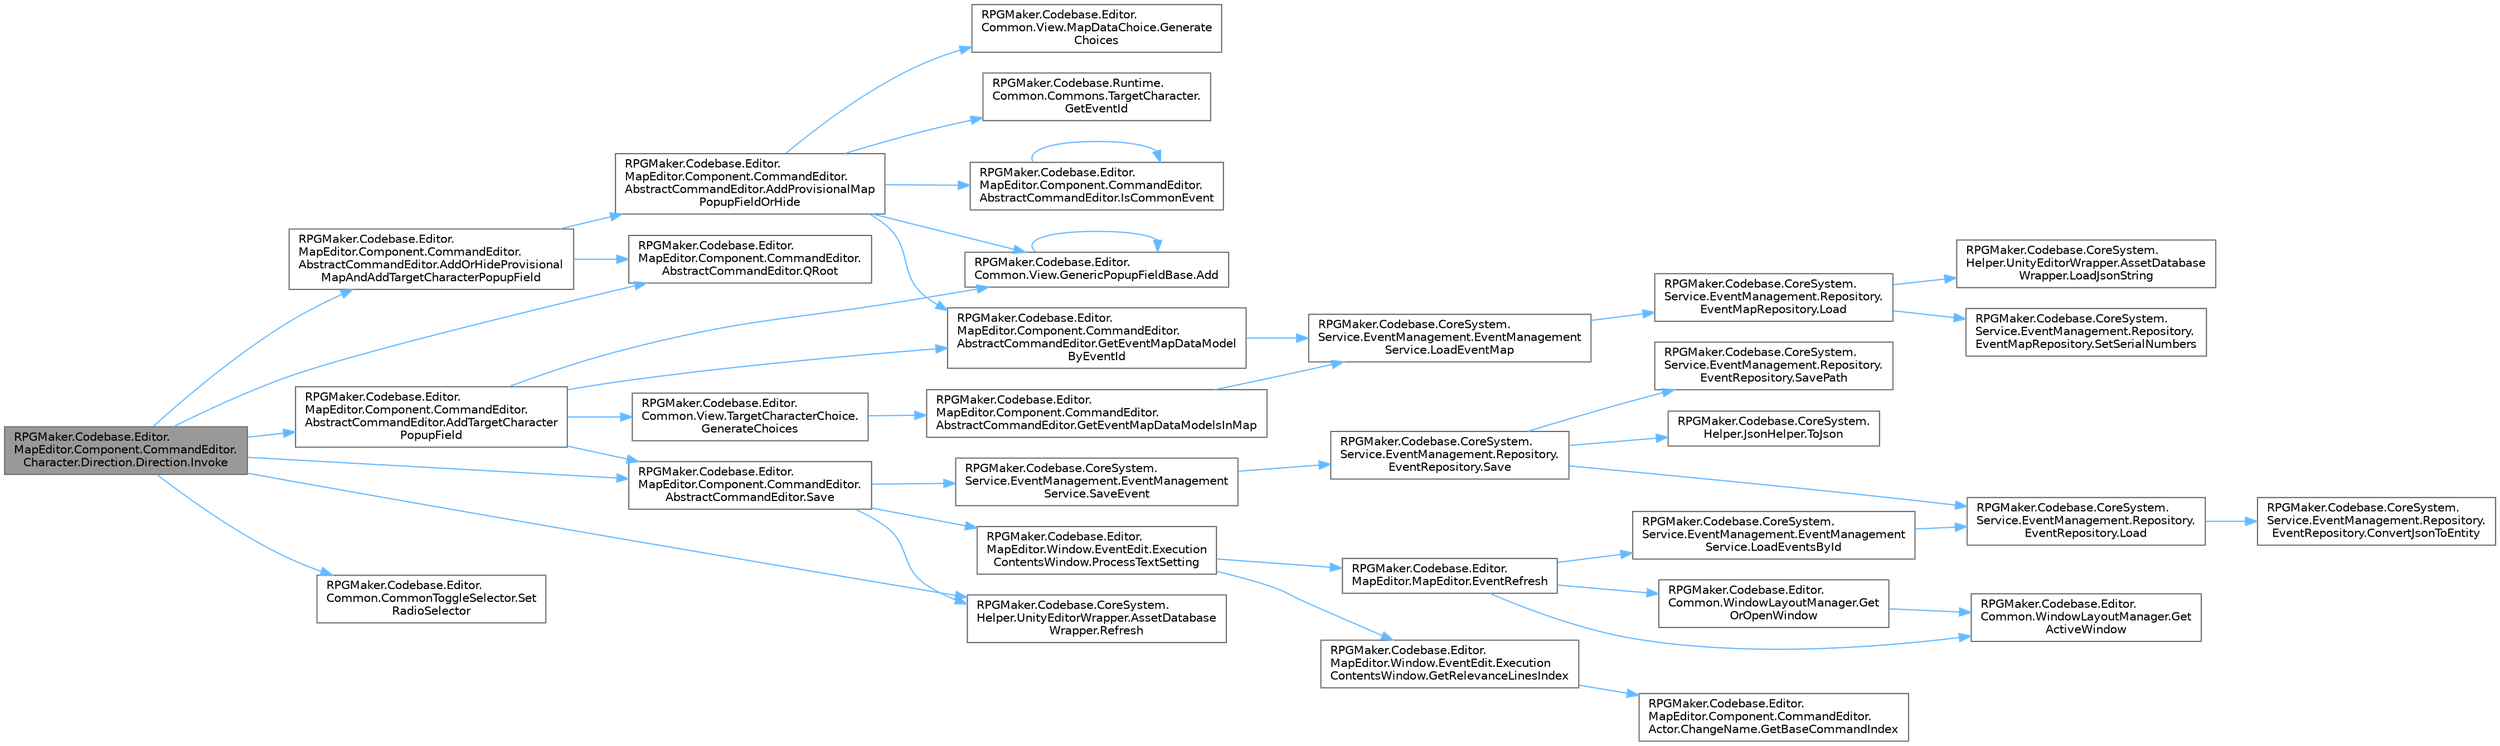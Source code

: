 digraph "RPGMaker.Codebase.Editor.MapEditor.Component.CommandEditor.Character.Direction.Direction.Invoke"
{
 // LATEX_PDF_SIZE
  bgcolor="transparent";
  edge [fontname=Helvetica,fontsize=10,labelfontname=Helvetica,labelfontsize=10];
  node [fontname=Helvetica,fontsize=10,shape=box,height=0.2,width=0.4];
  rankdir="LR";
  Node1 [id="Node000001",label="RPGMaker.Codebase.Editor.\lMapEditor.Component.CommandEditor.\lCharacter.Direction.Direction.Invoke",height=0.2,width=0.4,color="gray40", fillcolor="grey60", style="filled", fontcolor="black",tooltip=" "];
  Node1 -> Node2 [id="edge1_Node000001_Node000002",color="steelblue1",style="solid",tooltip=" "];
  Node2 [id="Node000002",label="RPGMaker.Codebase.Editor.\lMapEditor.Component.CommandEditor.\lAbstractCommandEditor.AddOrHideProvisional\lMapAndAddTargetCharacterPopupField",height=0.2,width=0.4,color="grey40", fillcolor="white", style="filled",URL="$d3/ded/class_r_p_g_maker_1_1_codebase_1_1_editor_1_1_map_editor_1_1_component_1_1_command_editor_1_1_abstract_command_editor.html#a3d38c3665363d6d6f018b0a966a985b9",tooltip="コモンイベント用の仮マップの『マップ選択』PopupFieldの追加もしくは追加先項目UIを非表示と 『キャラクター』PopupFieldの追加。"];
  Node2 -> Node3 [id="edge2_Node000002_Node000003",color="steelblue1",style="solid",tooltip=" "];
  Node3 [id="Node000003",label="RPGMaker.Codebase.Editor.\lMapEditor.Component.CommandEditor.\lAbstractCommandEditor.AddProvisionalMap\lPopupFieldOrHide",height=0.2,width=0.4,color="grey40", fillcolor="white", style="filled",URL="$d3/ded/class_r_p_g_maker_1_1_codebase_1_1_editor_1_1_map_editor_1_1_component_1_1_command_editor_1_1_abstract_command_editor.html#a432e4720fc6a4a2139ff87825f17e616",tooltip="コモンイベント用の仮のマップを選択するPopupFieldを追加もしくは追加先項目UIを非表示にする。"];
  Node3 -> Node4 [id="edge3_Node000003_Node000004",color="steelblue1",style="solid",tooltip=" "];
  Node4 [id="Node000004",label="RPGMaker.Codebase.Editor.\lCommon.View.GenericPopupFieldBase.Add",height=0.2,width=0.4,color="grey40", fillcolor="white", style="filled",URL="$d6/df8/class_r_p_g_maker_1_1_codebase_1_1_editor_1_1_common_1_1_view_1_1_generic_popup_field_base.html#af872e0468b0ea896abc06189f60e336f",tooltip="😁 GenericPopupFieldBaseをVisualElementツリーに追加する。"];
  Node4 -> Node4 [id="edge4_Node000004_Node000004",color="steelblue1",style="solid",tooltip=" "];
  Node3 -> Node5 [id="edge5_Node000003_Node000005",color="steelblue1",style="solid",tooltip=" "];
  Node5 [id="Node000005",label="RPGMaker.Codebase.Editor.\lCommon.View.MapDataChoice.Generate\lChoices",height=0.2,width=0.4,color="grey40", fillcolor="white", style="filled",URL="$d2/da9/class_r_p_g_maker_1_1_codebase_1_1_editor_1_1_common_1_1_view_1_1_map_data_choice.html#aa77a895e5626229a9d5851c86cf07c99",tooltip="😁 選択の生成"];
  Node3 -> Node6 [id="edge6_Node000003_Node000006",color="steelblue1",style="solid",tooltip=" "];
  Node6 [id="Node000006",label="RPGMaker.Codebase.Runtime.\lCommon.Commons.TargetCharacter.\lGetEventId",height=0.2,width=0.4,color="grey40", fillcolor="white", style="filled",URL="$d4/d49/class_r_p_g_maker_1_1_codebase_1_1_runtime_1_1_common_1_1_commons_1_1_target_character.html#a9b8a9d47aa7382712fad607a936ac5bc",tooltip=" "];
  Node3 -> Node7 [id="edge7_Node000003_Node000007",color="steelblue1",style="solid",tooltip=" "];
  Node7 [id="Node000007",label="RPGMaker.Codebase.Editor.\lMapEditor.Component.CommandEditor.\lAbstractCommandEditor.GetEventMapDataModel\lByEventId",height=0.2,width=0.4,color="grey40", fillcolor="white", style="filled",URL="$d3/ded/class_r_p_g_maker_1_1_codebase_1_1_editor_1_1_map_editor_1_1_component_1_1_command_editor_1_1_abstract_command_editor.html#a9aafa154213e0efb8069c983f87453bb",tooltip="指定idのイベントが配置されている、EventMapDataModelを取得する。"];
  Node7 -> Node8 [id="edge8_Node000007_Node000008",color="steelblue1",style="solid",tooltip=" "];
  Node8 [id="Node000008",label="RPGMaker.Codebase.CoreSystem.\lService.EventManagement.EventManagement\lService.LoadEventMap",height=0.2,width=0.4,color="grey40", fillcolor="white", style="filled",URL="$d5/d7b/class_r_p_g_maker_1_1_codebase_1_1_core_system_1_1_service_1_1_event_management_1_1_event_management_service.html#aa63d78cbfcaaf1b54776075b618d80b1",tooltip="😁 イベント・マップ読込"];
  Node8 -> Node9 [id="edge9_Node000008_Node000009",color="steelblue1",style="solid",tooltip=" "];
  Node9 [id="Node000009",label="RPGMaker.Codebase.CoreSystem.\lService.EventManagement.Repository.\lEventMapRepository.Load",height=0.2,width=0.4,color="grey40", fillcolor="white", style="filled",URL="$d1/d3b/class_r_p_g_maker_1_1_codebase_1_1_core_system_1_1_service_1_1_event_management_1_1_repository_1_1_event_map_repository.html#aba320b51a3cd406f63408413d317fe65",tooltip="😁 読込"];
  Node9 -> Node10 [id="edge10_Node000009_Node000010",color="steelblue1",style="solid",tooltip=" "];
  Node10 [id="Node000010",label="RPGMaker.Codebase.CoreSystem.\lHelper.UnityEditorWrapper.AssetDatabase\lWrapper.LoadJsonString",height=0.2,width=0.4,color="grey40", fillcolor="white", style="filled",URL="$d9/d20/class_r_p_g_maker_1_1_codebase_1_1_core_system_1_1_helper_1_1_unity_editor_wrapper_1_1_asset_database_wrapper.html#ab1557b81ee60a7dc4f85349106fe4244",tooltip="😁 JSON文字列読込"];
  Node9 -> Node11 [id="edge11_Node000009_Node000011",color="steelblue1",style="solid",tooltip=" "];
  Node11 [id="Node000011",label="RPGMaker.Codebase.CoreSystem.\lService.EventManagement.Repository.\lEventMapRepository.SetSerialNumbers",height=0.2,width=0.4,color="grey40", fillcolor="white", style="filled",URL="$d1/d3b/class_r_p_g_maker_1_1_codebase_1_1_core_system_1_1_service_1_1_event_management_1_1_repository_1_1_event_map_repository.html#af0aa21f90268eb6be10d3d00a9e5e2bf",tooltip="連番設定"];
  Node3 -> Node12 [id="edge12_Node000003_Node000012",color="steelblue1",style="solid",tooltip=" "];
  Node12 [id="Node000012",label="RPGMaker.Codebase.Editor.\lMapEditor.Component.CommandEditor.\lAbstractCommandEditor.IsCommonEvent",height=0.2,width=0.4,color="grey40", fillcolor="white", style="filled",URL="$d3/ded/class_r_p_g_maker_1_1_codebase_1_1_editor_1_1_map_editor_1_1_component_1_1_command_editor_1_1_abstract_command_editor.html#a8a6eb76da3da67bd2c8fd9be2d63748a",tooltip=" "];
  Node12 -> Node12 [id="edge13_Node000012_Node000012",color="steelblue1",style="solid",tooltip=" "];
  Node2 -> Node13 [id="edge14_Node000002_Node000013",color="steelblue1",style="solid",tooltip=" "];
  Node13 [id="Node000013",label="RPGMaker.Codebase.Editor.\lMapEditor.Component.CommandEditor.\lAbstractCommandEditor.QRoot",height=0.2,width=0.4,color="grey40", fillcolor="white", style="filled",URL="$d3/ded/class_r_p_g_maker_1_1_codebase_1_1_editor_1_1_map_editor_1_1_component_1_1_command_editor_1_1_abstract_command_editor.html#a68d70c8001877159775144afa889c7e4",tooltip=" "];
  Node1 -> Node14 [id="edge15_Node000001_Node000014",color="steelblue1",style="solid",tooltip=" "];
  Node14 [id="Node000014",label="RPGMaker.Codebase.Editor.\lMapEditor.Component.CommandEditor.\lAbstractCommandEditor.AddTargetCharacter\lPopupField",height=0.2,width=0.4,color="grey40", fillcolor="white", style="filled",URL="$d3/ded/class_r_p_g_maker_1_1_codebase_1_1_editor_1_1_map_editor_1_1_component_1_1_command_editor_1_1_abstract_command_editor.html#acf41d59400a9718c22e00f6076ac9d05",tooltip="対象キャラクターを選択するPopupFieldを追加する。"];
  Node14 -> Node4 [id="edge16_Node000014_Node000004",color="steelblue1",style="solid",tooltip=" "];
  Node14 -> Node15 [id="edge17_Node000014_Node000015",color="steelblue1",style="solid",tooltip=" "];
  Node15 [id="Node000015",label="RPGMaker.Codebase.Editor.\lCommon.View.TargetCharacterChoice.\lGenerateChoices",height=0.2,width=0.4,color="grey40", fillcolor="white", style="filled",URL="$d7/d3e/class_r_p_g_maker_1_1_codebase_1_1_editor_1_1_common_1_1_view_1_1_target_character_choice.html#aab249c9aeea0ded4af8a58409a38fb13",tooltip="😁 選択可能な対象キャラクター列を生成する。"];
  Node15 -> Node16 [id="edge18_Node000015_Node000016",color="steelblue1",style="solid",tooltip=" "];
  Node16 [id="Node000016",label="RPGMaker.Codebase.Editor.\lMapEditor.Component.CommandEditor.\lAbstractCommandEditor.GetEventMapDataModelsInMap",height=0.2,width=0.4,color="grey40", fillcolor="white", style="filled",URL="$d3/ded/class_r_p_g_maker_1_1_codebase_1_1_editor_1_1_map_editor_1_1_component_1_1_command_editor_1_1_abstract_command_editor.html#acd71fc41f5857e62b3a834b249d0e124",tooltip="指定idのマップに配置されている、全EventMapDataModel列を取得する。"];
  Node16 -> Node8 [id="edge19_Node000016_Node000008",color="steelblue1",style="solid",tooltip=" "];
  Node14 -> Node7 [id="edge20_Node000014_Node000007",color="steelblue1",style="solid",tooltip=" "];
  Node14 -> Node17 [id="edge21_Node000014_Node000017",color="steelblue1",style="solid",tooltip=" "];
  Node17 [id="Node000017",label="RPGMaker.Codebase.Editor.\lMapEditor.Component.CommandEditor.\lAbstractCommandEditor.Save",height=0.2,width=0.4,color="grey40", fillcolor="white", style="filled",URL="$d3/ded/class_r_p_g_maker_1_1_codebase_1_1_editor_1_1_map_editor_1_1_component_1_1_command_editor_1_1_abstract_command_editor.html#af4ca3c0da1e28c5faa50d538a2f8ab68",tooltip=" "];
  Node17 -> Node18 [id="edge22_Node000017_Node000018",color="steelblue1",style="solid",tooltip=" "];
  Node18 [id="Node000018",label="RPGMaker.Codebase.Editor.\lMapEditor.Window.EventEdit.Execution\lContentsWindow.ProcessTextSetting",height=0.2,width=0.4,color="grey40", fillcolor="white", style="filled",URL="$d4/d5c/class_r_p_g_maker_1_1_codebase_1_1_editor_1_1_map_editor_1_1_window_1_1_event_edit_1_1_execution_contents_window.html#ada78c1325d8f5758dbd450eacfae38bc",tooltip="コマンド一覧表示"];
  Node18 -> Node19 [id="edge23_Node000018_Node000019",color="steelblue1",style="solid",tooltip=" "];
  Node19 [id="Node000019",label="RPGMaker.Codebase.Editor.\lMapEditor.MapEditor.EventRefresh",height=0.2,width=0.4,color="grey40", fillcolor="white", style="filled",URL="$d1/d2d/class_r_p_g_maker_1_1_codebase_1_1_editor_1_1_map_editor_1_1_map_editor.html#afbaee6161fa32554f067a71c268db72a",tooltip="eventEntityの更新"];
  Node19 -> Node20 [id="edge24_Node000019_Node000020",color="steelblue1",style="solid",tooltip=" "];
  Node20 [id="Node000020",label="RPGMaker.Codebase.Editor.\lCommon.WindowLayoutManager.Get\lActiveWindow",height=0.2,width=0.4,color="grey40", fillcolor="white", style="filled",URL="$d1/dcb/class_r_p_g_maker_1_1_codebase_1_1_editor_1_1_common_1_1_window_layout_manager.html#a5d6a0f96e987d3d534af55f13296b8c1",tooltip="指定したIDのウィンドウを取得する"];
  Node19 -> Node21 [id="edge25_Node000019_Node000021",color="steelblue1",style="solid",tooltip=" "];
  Node21 [id="Node000021",label="RPGMaker.Codebase.Editor.\lCommon.WindowLayoutManager.Get\lOrOpenWindow",height=0.2,width=0.4,color="grey40", fillcolor="white", style="filled",URL="$d1/dcb/class_r_p_g_maker_1_1_codebase_1_1_editor_1_1_common_1_1_window_layout_manager.html#a800df5ea8f1279e857a7930eadc791c4",tooltip="😁 layoutIDからウィンドウを取得（開いてなければ開く）"];
  Node21 -> Node20 [id="edge26_Node000021_Node000020",color="steelblue1",style="solid",tooltip=" "];
  Node19 -> Node22 [id="edge27_Node000019_Node000022",color="steelblue1",style="solid",tooltip=" "];
  Node22 [id="Node000022",label="RPGMaker.Codebase.CoreSystem.\lService.EventManagement.EventManagement\lService.LoadEventsById",height=0.2,width=0.4,color="grey40", fillcolor="white", style="filled",URL="$d5/d7b/class_r_p_g_maker_1_1_codebase_1_1_core_system_1_1_service_1_1_event_management_1_1_event_management_service.html#ad41822cfd87959b5dd4db750820f4dd3",tooltip="😁 Idに紐づくイベント読込"];
  Node22 -> Node23 [id="edge28_Node000022_Node000023",color="steelblue1",style="solid",tooltip=" "];
  Node23 [id="Node000023",label="RPGMaker.Codebase.CoreSystem.\lService.EventManagement.Repository.\lEventRepository.Load",height=0.2,width=0.4,color="grey40", fillcolor="white", style="filled",URL="$d9/d21/class_r_p_g_maker_1_1_codebase_1_1_core_system_1_1_service_1_1_event_management_1_1_repository_1_1_event_repository.html#aa07a22564e7e157ac3cb0b8861980079",tooltip="😁 読込"];
  Node23 -> Node24 [id="edge29_Node000023_Node000024",color="steelblue1",style="solid",tooltip=" "];
  Node24 [id="Node000024",label="RPGMaker.Codebase.CoreSystem.\lService.EventManagement.Repository.\lEventRepository.ConvertJsonToEntity",height=0.2,width=0.4,color="grey40", fillcolor="white", style="filled",URL="$d9/d21/class_r_p_g_maker_1_1_codebase_1_1_core_system_1_1_service_1_1_event_management_1_1_repository_1_1_event_repository.html#a362b89e9d43c8ed34a1fd0ad62001db2",tooltip="😁 JSONからエンティティへ変換"];
  Node18 -> Node25 [id="edge30_Node000018_Node000025",color="steelblue1",style="solid",tooltip=" "];
  Node25 [id="Node000025",label="RPGMaker.Codebase.Editor.\lMapEditor.Window.EventEdit.Execution\lContentsWindow.GetRelevanceLinesIndex",height=0.2,width=0.4,color="grey40", fillcolor="white", style="filled",URL="$d4/d5c/class_r_p_g_maker_1_1_codebase_1_1_editor_1_1_map_editor_1_1_window_1_1_event_edit_1_1_execution_contents_window.html#a9cc2e2e0d91372b62808204f1671de92",tooltip=" "];
  Node25 -> Node26 [id="edge31_Node000025_Node000026",color="steelblue1",style="solid",tooltip=" "];
  Node26 [id="Node000026",label="RPGMaker.Codebase.Editor.\lMapEditor.Component.CommandEditor.\lActor.ChangeName.GetBaseCommandIndex",height=0.2,width=0.4,color="grey40", fillcolor="white", style="filled",URL="$d1/d0c/class_r_p_g_maker_1_1_codebase_1_1_editor_1_1_map_editor_1_1_component_1_1_command_editor_1_1_actor_1_1_change_name.html#ae341e22b20b6b97ec0151b828c51666b",tooltip="基点となる[アクター設定の変更]のインデックスを取得する"];
  Node17 -> Node27 [id="edge32_Node000017_Node000027",color="steelblue1",style="solid",tooltip=" "];
  Node27 [id="Node000027",label="RPGMaker.Codebase.CoreSystem.\lHelper.UnityEditorWrapper.AssetDatabase\lWrapper.Refresh",height=0.2,width=0.4,color="grey40", fillcolor="white", style="filled",URL="$d9/d20/class_r_p_g_maker_1_1_codebase_1_1_core_system_1_1_helper_1_1_unity_editor_wrapper_1_1_asset_database_wrapper.html#a6a55f5098d23beaeadbcb41de897f051",tooltip="😁 再更新"];
  Node17 -> Node28 [id="edge33_Node000017_Node000028",color="steelblue1",style="solid",tooltip=" "];
  Node28 [id="Node000028",label="RPGMaker.Codebase.CoreSystem.\lService.EventManagement.EventManagement\lService.SaveEvent",height=0.2,width=0.4,color="grey40", fillcolor="white", style="filled",URL="$d5/d7b/class_r_p_g_maker_1_1_codebase_1_1_core_system_1_1_service_1_1_event_management_1_1_event_management_service.html#ab4076d36d7d412ee2420c7e81d02ab4a",tooltip="😁 イベント保存"];
  Node28 -> Node29 [id="edge34_Node000028_Node000029",color="steelblue1",style="solid",tooltip=" "];
  Node29 [id="Node000029",label="RPGMaker.Codebase.CoreSystem.\lService.EventManagement.Repository.\lEventRepository.Save",height=0.2,width=0.4,color="grey40", fillcolor="white", style="filled",URL="$d9/d21/class_r_p_g_maker_1_1_codebase_1_1_core_system_1_1_service_1_1_event_management_1_1_repository_1_1_event_repository.html#a85d97192a962f0e45d63429ec5e5dc2d",tooltip="😁 保存"];
  Node29 -> Node23 [id="edge35_Node000029_Node000023",color="steelblue1",style="solid",tooltip=" "];
  Node29 -> Node30 [id="edge36_Node000029_Node000030",color="steelblue1",style="solid",tooltip=" "];
  Node30 [id="Node000030",label="RPGMaker.Codebase.CoreSystem.\lService.EventManagement.Repository.\lEventRepository.SavePath",height=0.2,width=0.4,color="grey40", fillcolor="white", style="filled",URL="$d9/d21/class_r_p_g_maker_1_1_codebase_1_1_core_system_1_1_service_1_1_event_management_1_1_repository_1_1_event_repository.html#a04ab7e6ca381cb3a66957ab68af0ee05",tooltip="😁 パス保存"];
  Node29 -> Node31 [id="edge37_Node000029_Node000031",color="steelblue1",style="solid",tooltip=" "];
  Node31 [id="Node000031",label="RPGMaker.Codebase.CoreSystem.\lHelper.JsonHelper.ToJson",height=0.2,width=0.4,color="grey40", fillcolor="white", style="filled",URL="$d8/dd0/class_r_p_g_maker_1_1_codebase_1_1_core_system_1_1_helper_1_1_json_helper.html#a769989dc78ae92d5e53c0aec69a8bec7",tooltip="😁 JsonUtility.ToJsonを使えるようにするためだけのwrapper"];
  Node1 -> Node13 [id="edge38_Node000001_Node000013",color="steelblue1",style="solid",tooltip=" "];
  Node1 -> Node27 [id="edge39_Node000001_Node000027",color="steelblue1",style="solid",tooltip=" "];
  Node1 -> Node17 [id="edge40_Node000001_Node000017",color="steelblue1",style="solid",tooltip=" "];
  Node1 -> Node32 [id="edge41_Node000001_Node000032",color="steelblue1",style="solid",tooltip=" "];
  Node32 [id="Node000032",label="RPGMaker.Codebase.Editor.\lCommon.CommonToggleSelector.Set\lRadioSelector",height=0.2,width=0.4,color="grey40", fillcolor="white", style="filled",URL="$dc/da0/class_r_p_g_maker_1_1_codebase_1_1_editor_1_1_common_1_1_common_toggle_selector.html#a22def08fe03dca653d9740472adf0472",tooltip="😁 ラジオ選択設定"];
}
